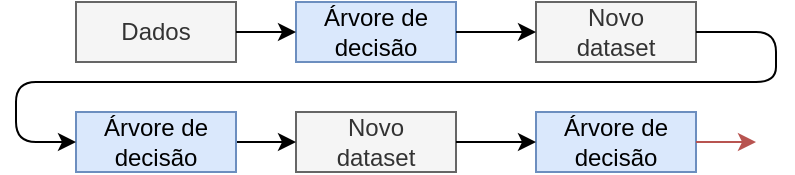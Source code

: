 <mxfile pages="1" version="11.2.2" type="device"><diagram id="-NaAKoLj8MM__7g6DqiE" name="Page-1"><mxGraphModel dx="1108" dy="432" grid="1" gridSize="10" guides="1" tooltips="1" connect="1" arrows="1" fold="1" page="1" pageScale="1" pageWidth="827" pageHeight="1169" math="0" shadow="0"><root><mxCell id="0"/><mxCell id="1" parent="0"/><mxCell id="ZqL8hesjnKmR4wsk6EcQ-1" value="Dados" style="rounded=0;whiteSpace=wrap;html=1;fillColor=#f5f5f5;strokeColor=#666666;fontColor=#333333;" parent="1" vertex="1"><mxGeometry x="230" y="240" width="80" height="30" as="geometry"/></mxCell><mxCell id="ZqL8hesjnKmR4wsk6EcQ-2" value="Novo&lt;br&gt;dataset" style="rounded=0;whiteSpace=wrap;html=1;fillColor=#f5f5f5;strokeColor=#666666;fontColor=#333333;" parent="1" vertex="1"><mxGeometry x="460" y="240" width="80" height="30" as="geometry"/></mxCell><mxCell id="ZqL8hesjnKmR4wsk6EcQ-5" value="Árvore de&lt;br&gt;decisão" style="rounded=0;whiteSpace=wrap;html=1;fillColor=#dae8fc;strokeColor=#6c8ebf;" parent="1" vertex="1"><mxGeometry x="340" y="240" width="80" height="30" as="geometry"/></mxCell><mxCell id="ZqL8hesjnKmR4wsk6EcQ-8" value="" style="endArrow=classic;html=1;entryX=0;entryY=0.5;entryDx=0;entryDy=0;exitX=1;exitY=0.5;exitDx=0;exitDy=0;" parent="1" source="ZqL8hesjnKmR4wsk6EcQ-1" target="ZqL8hesjnKmR4wsk6EcQ-5" edge="1"><mxGeometry width="50" height="50" relative="1" as="geometry"><mxPoint x="230" y="440" as="sourcePoint"/><mxPoint x="280" y="390" as="targetPoint"/></mxGeometry></mxCell><mxCell id="ZqL8hesjnKmR4wsk6EcQ-14" value="" style="endArrow=classic;html=1;exitX=1;exitY=0.5;exitDx=0;exitDy=0;" parent="1" source="ZqL8hesjnKmR4wsk6EcQ-5" edge="1"><mxGeometry width="50" height="50" relative="1" as="geometry"><mxPoint x="230" y="470" as="sourcePoint"/><mxPoint x="460" y="255" as="targetPoint"/></mxGeometry></mxCell><mxCell id="ZqL8hesjnKmR4wsk6EcQ-26" value="Novo&lt;br&gt;dataset" style="rounded=0;whiteSpace=wrap;html=1;fillColor=#f5f5f5;strokeColor=#666666;fontColor=#333333;" parent="1" vertex="1"><mxGeometry x="340" y="295" width="80" height="30" as="geometry"/></mxCell><mxCell id="ZqL8hesjnKmR4wsk6EcQ-28" value="" style="endArrow=classic;html=1;entryX=0;entryY=0.5;entryDx=0;entryDy=0;exitX=1;exitY=0.5;exitDx=0;exitDy=0;" parent="1" source="ZqL8hesjnKmR4wsk6EcQ-29" target="ZqL8hesjnKmR4wsk6EcQ-26" edge="1"><mxGeometry width="50" height="50" relative="1" as="geometry"><mxPoint x="240" y="310" as="sourcePoint"/><mxPoint x="370" y="491" as="targetPoint"/></mxGeometry></mxCell><mxCell id="ZqL8hesjnKmR4wsk6EcQ-29" value="Árvore de&lt;br&gt;decisão" style="rounded=0;whiteSpace=wrap;html=1;fillColor=#dae8fc;strokeColor=#6c8ebf;" parent="1" vertex="1"><mxGeometry x="230" y="295" width="80" height="30" as="geometry"/></mxCell><mxCell id="ZqL8hesjnKmR4wsk6EcQ-33" value="" style="endArrow=classic;html=1;entryX=0;entryY=0.5;entryDx=0;entryDy=0;" parent="1" target="ZqL8hesjnKmR4wsk6EcQ-29" edge="1"><mxGeometry width="50" height="50" relative="1" as="geometry"><mxPoint x="540" y="255" as="sourcePoint"/><mxPoint x="200" y="320" as="targetPoint"/><Array as="points"><mxPoint x="580" y="255"/><mxPoint x="580" y="280"/><mxPoint x="390" y="280"/><mxPoint x="200" y="280"/><mxPoint x="200" y="310"/></Array></mxGeometry></mxCell><mxCell id="ZqL8hesjnKmR4wsk6EcQ-34" value="Árvore de&lt;br&gt;decisão" style="rounded=0;whiteSpace=wrap;html=1;fillColor=#dae8fc;strokeColor=#6c8ebf;" parent="1" vertex="1"><mxGeometry x="460" y="295" width="80" height="30" as="geometry"/></mxCell><mxCell id="ZqL8hesjnKmR4wsk6EcQ-35" value="" style="endArrow=classic;html=1;entryX=0;entryY=0.5;entryDx=0;entryDy=0;exitX=1;exitY=0.5;exitDx=0;exitDy=0;" parent="1" source="ZqL8hesjnKmR4wsk6EcQ-26" target="ZqL8hesjnKmR4wsk6EcQ-34" edge="1"><mxGeometry width="50" height="50" relative="1" as="geometry"><mxPoint x="420" y="310" as="sourcePoint"/><mxPoint x="350" y="320" as="targetPoint"/></mxGeometry></mxCell><mxCell id="ZqL8hesjnKmR4wsk6EcQ-36" value="" style="endArrow=classic;html=1;strokeColor=#b85450;exitX=1;exitY=0.5;exitDx=0;exitDy=0;fillColor=#f8cecc;" parent="1" source="ZqL8hesjnKmR4wsk6EcQ-34" edge="1"><mxGeometry width="50" height="50" relative="1" as="geometry"><mxPoint x="190" y="400" as="sourcePoint"/><mxPoint x="570" y="310" as="targetPoint"/></mxGeometry></mxCell></root></mxGraphModel></diagram></mxfile>
